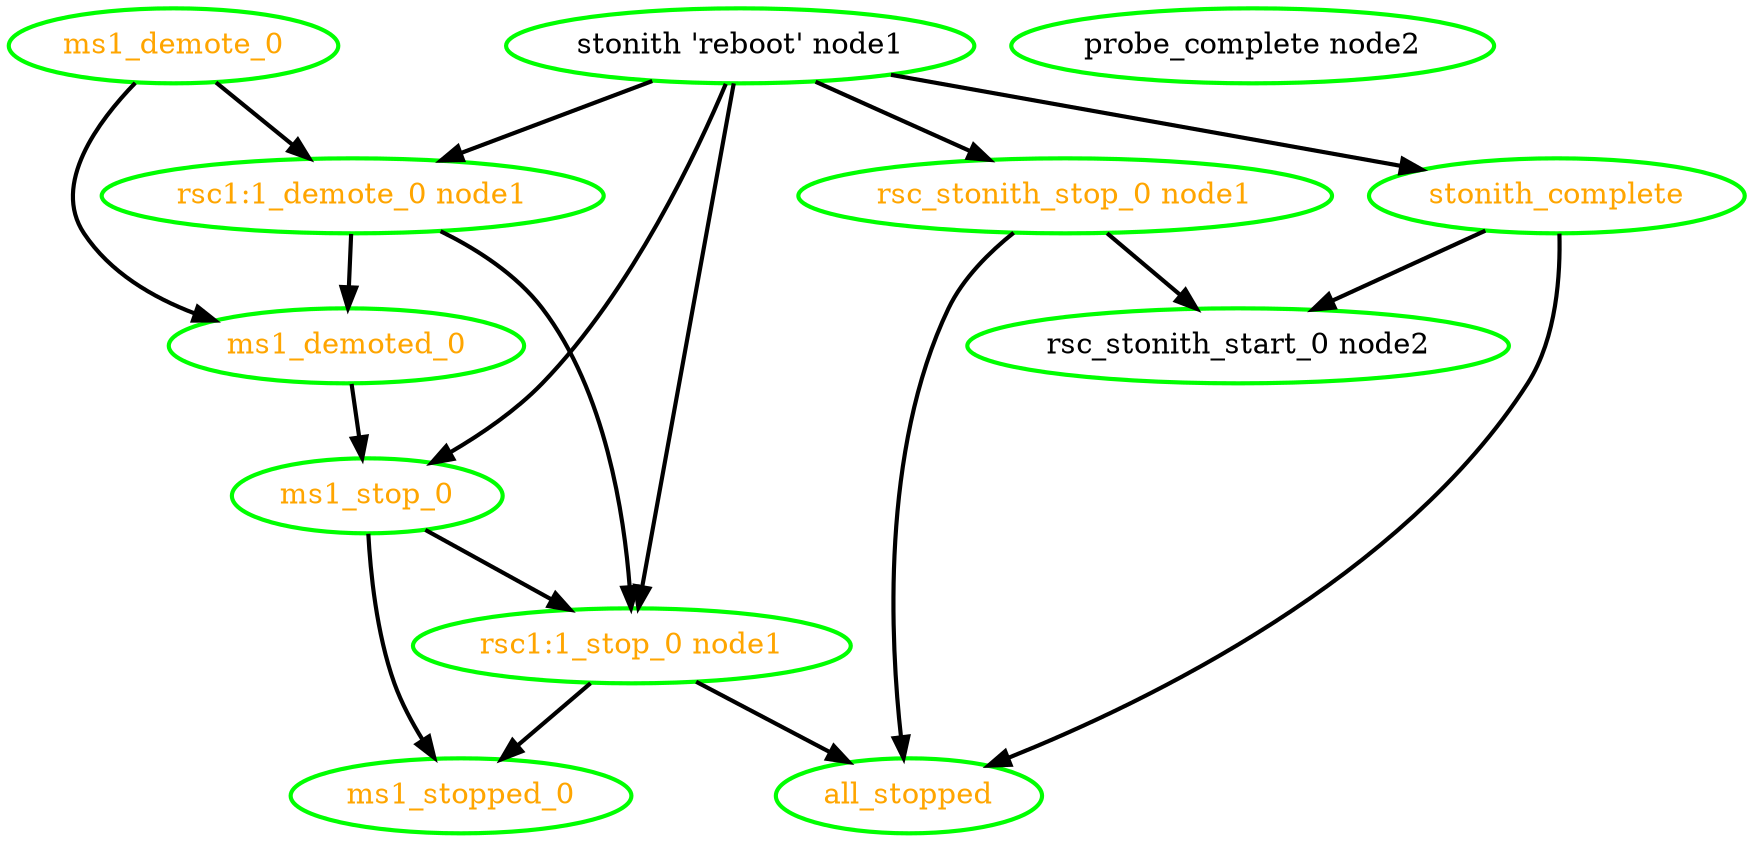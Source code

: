 digraph "g" {
"all_stopped" [ style=bold color="green" fontcolor="orange"]
"ms1_demote_0" -> "ms1_demoted_0" [ style = bold]
"ms1_demote_0" -> "rsc1:1_demote_0 node1" [ style = bold]
"ms1_demote_0" [ style=bold color="green" fontcolor="orange"]
"ms1_demoted_0" -> "ms1_stop_0" [ style = bold]
"ms1_demoted_0" [ style=bold color="green" fontcolor="orange"]
"ms1_stop_0" -> "ms1_stopped_0" [ style = bold]
"ms1_stop_0" -> "rsc1:1_stop_0 node1" [ style = bold]
"ms1_stop_0" [ style=bold color="green" fontcolor="orange"]
"ms1_stopped_0" [ style=bold color="green" fontcolor="orange"]
"probe_complete node2" [ style=bold color="green" fontcolor="black"]
"rsc1:1_demote_0 node1" -> "ms1_demoted_0" [ style = bold]
"rsc1:1_demote_0 node1" -> "rsc1:1_stop_0 node1" [ style = bold]
"rsc1:1_demote_0 node1" [ style=bold color="green" fontcolor="orange"]
"rsc1:1_stop_0 node1" -> "all_stopped" [ style = bold]
"rsc1:1_stop_0 node1" -> "ms1_stopped_0" [ style = bold]
"rsc1:1_stop_0 node1" [ style=bold color="green" fontcolor="orange"]
"rsc_stonith_start_0 node2" [ style=bold color="green" fontcolor="black"]
"rsc_stonith_stop_0 node1" -> "all_stopped" [ style = bold]
"rsc_stonith_stop_0 node1" -> "rsc_stonith_start_0 node2" [ style = bold]
"rsc_stonith_stop_0 node1" [ style=bold color="green" fontcolor="orange"]
"stonith 'reboot' node1" -> "ms1_stop_0" [ style = bold]
"stonith 'reboot' node1" -> "rsc1:1_demote_0 node1" [ style = bold]
"stonith 'reboot' node1" -> "rsc1:1_stop_0 node1" [ style = bold]
"stonith 'reboot' node1" -> "rsc_stonith_stop_0 node1" [ style = bold]
"stonith 'reboot' node1" -> "stonith_complete" [ style = bold]
"stonith 'reboot' node1" [ style=bold color="green" fontcolor="black"]
"stonith_complete" -> "all_stopped" [ style = bold]
"stonith_complete" -> "rsc_stonith_start_0 node2" [ style = bold]
"stonith_complete" [ style=bold color="green" fontcolor="orange"]
}
